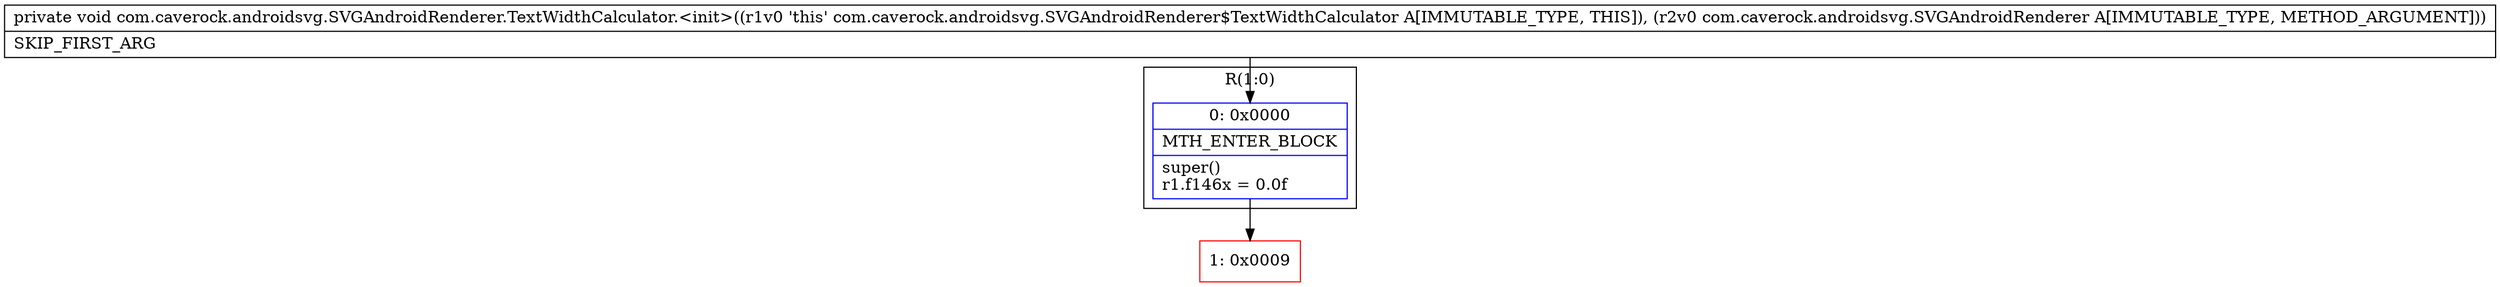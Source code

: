 digraph "CFG forcom.caverock.androidsvg.SVGAndroidRenderer.TextWidthCalculator.\<init\>(Lcom\/caverock\/androidsvg\/SVGAndroidRenderer;)V" {
subgraph cluster_Region_1300679229 {
label = "R(1:0)";
node [shape=record,color=blue];
Node_0 [shape=record,label="{0\:\ 0x0000|MTH_ENTER_BLOCK\l|super()\lr1.f146x = 0.0f\l}"];
}
Node_1 [shape=record,color=red,label="{1\:\ 0x0009}"];
MethodNode[shape=record,label="{private void com.caverock.androidsvg.SVGAndroidRenderer.TextWidthCalculator.\<init\>((r1v0 'this' com.caverock.androidsvg.SVGAndroidRenderer$TextWidthCalculator A[IMMUTABLE_TYPE, THIS]), (r2v0 com.caverock.androidsvg.SVGAndroidRenderer A[IMMUTABLE_TYPE, METHOD_ARGUMENT]))  | SKIP_FIRST_ARG\l}"];
MethodNode -> Node_0;
Node_0 -> Node_1;
}

